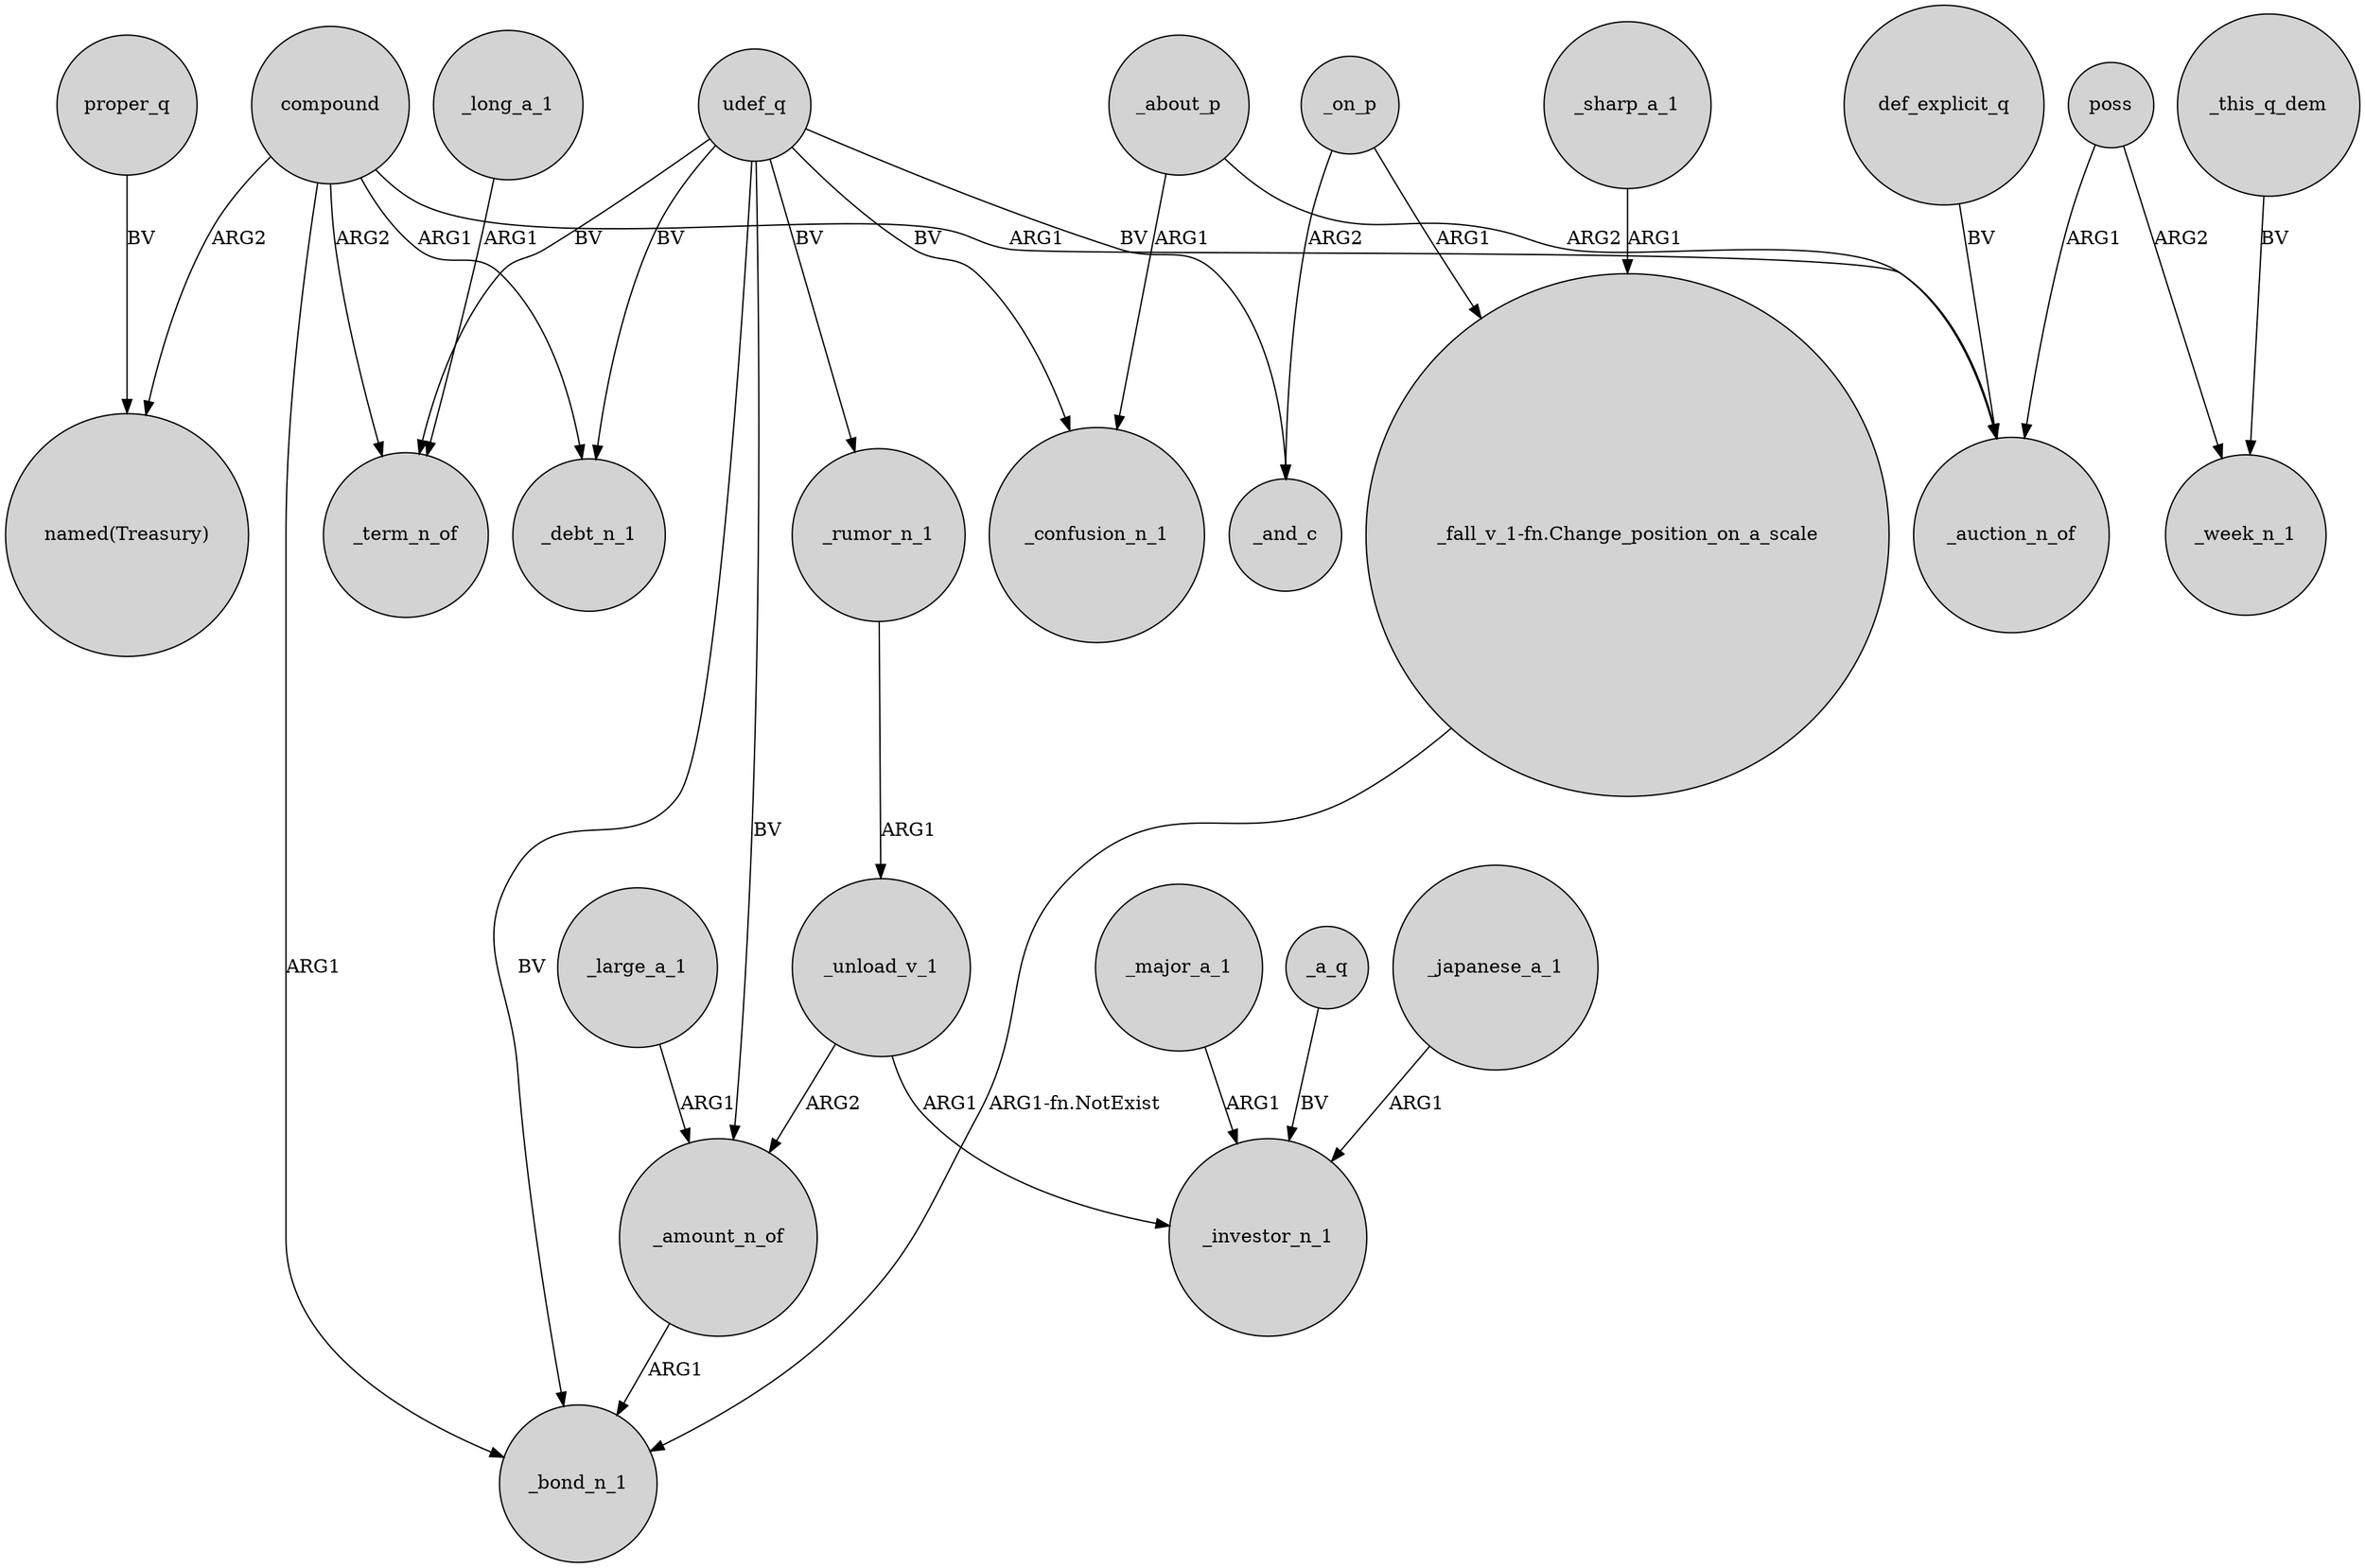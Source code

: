 digraph {
	node [shape=circle style=filled]
	compound -> "named(Treasury)" [label=ARG2]
	compound -> _debt_n_1 [label=ARG1]
	_amount_n_of -> _bond_n_1 [label=ARG1]
	_japanese_a_1 -> _investor_n_1 [label=ARG1]
	udef_q -> _amount_n_of [label=BV]
	compound -> _term_n_of [label=ARG2]
	_unload_v_1 -> _investor_n_1 [label=ARG1]
	udef_q -> _debt_n_1 [label=BV]
	_major_a_1 -> _investor_n_1 [label=ARG1]
	udef_q -> _rumor_n_1 [label=BV]
	compound -> _bond_n_1 [label=ARG1]
	"_fall_v_1-fn.Change_position_on_a_scale" -> _bond_n_1 [label="ARG1-fn.NotExist"]
	_unload_v_1 -> _amount_n_of [label=ARG2]
	_about_p -> _confusion_n_1 [label=ARG1]
	poss -> _week_n_1 [label=ARG2]
	_this_q_dem -> _week_n_1 [label=BV]
	udef_q -> _bond_n_1 [label=BV]
	_sharp_a_1 -> "_fall_v_1-fn.Change_position_on_a_scale" [label=ARG1]
	_on_p -> "_fall_v_1-fn.Change_position_on_a_scale" [label=ARG1]
	udef_q -> _confusion_n_1 [label=BV]
	_rumor_n_1 -> _unload_v_1 [label=ARG1]
	udef_q -> _term_n_of [label=BV]
	poss -> _auction_n_of [label=ARG1]
	_about_p -> _auction_n_of [label=ARG2]
	proper_q -> "named(Treasury)" [label=BV]
	compound -> _auction_n_of [label=ARG1]
	_large_a_1 -> _amount_n_of [label=ARG1]
	_on_p -> _and_c [label=ARG2]
	_a_q -> _investor_n_1 [label=BV]
	udef_q -> _and_c [label=BV]
	def_explicit_q -> _auction_n_of [label=BV]
	_long_a_1 -> _term_n_of [label=ARG1]
}
